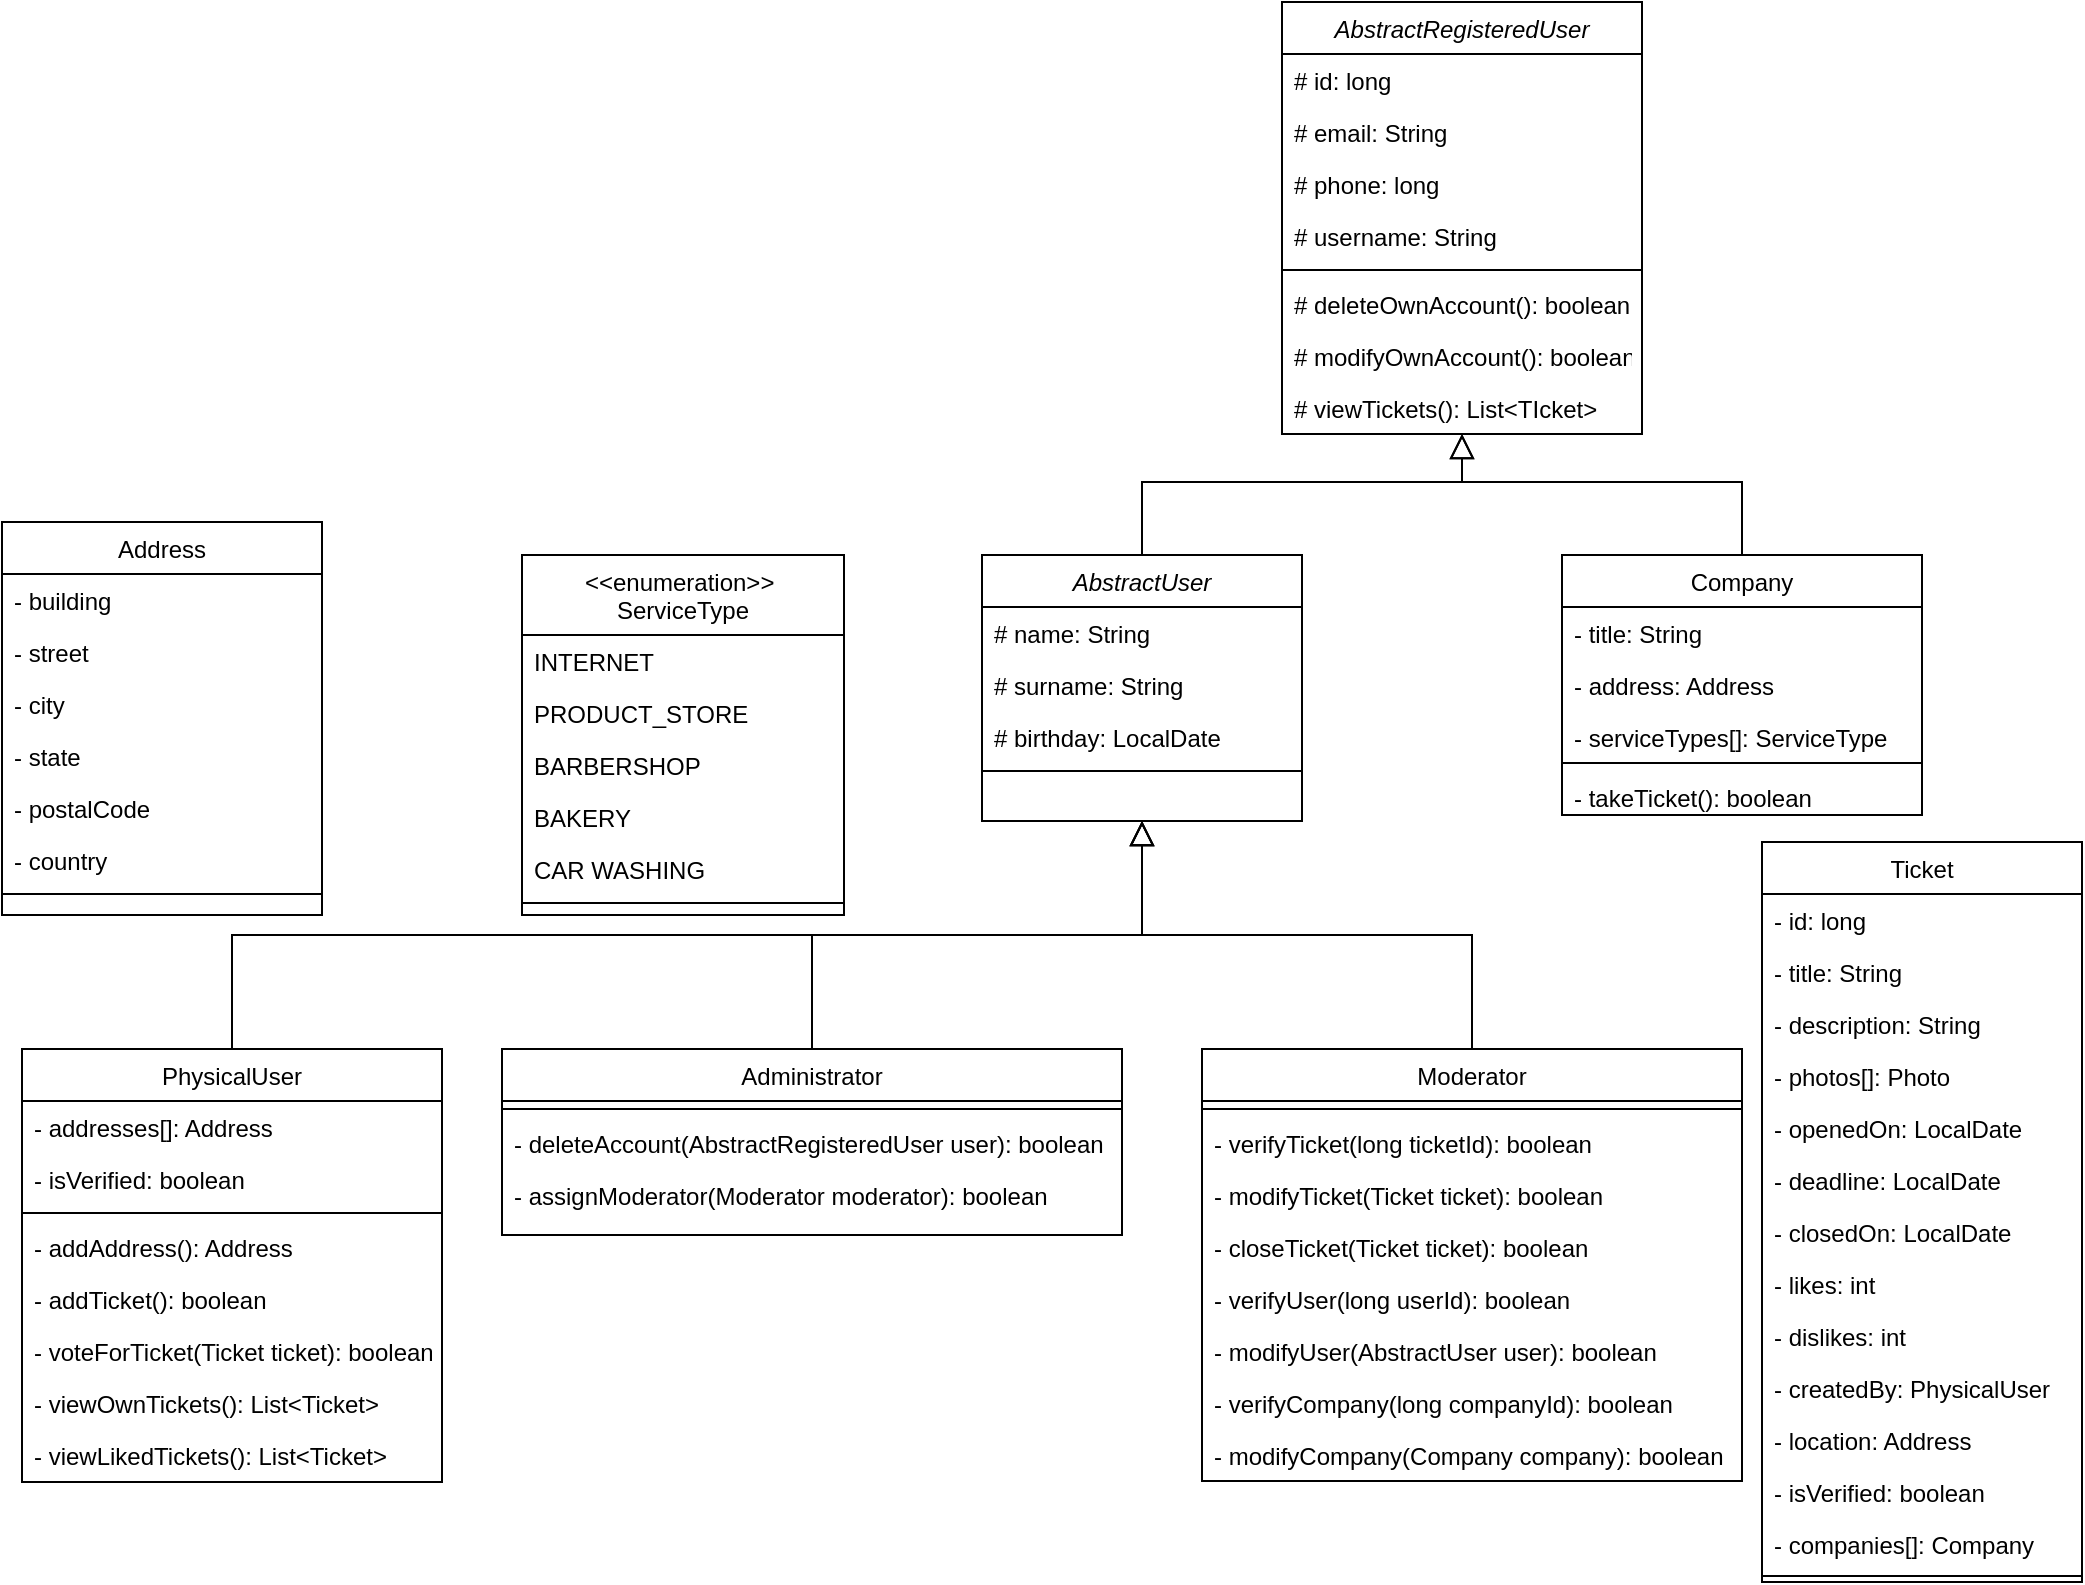 <mxfile version="13.11.0" type="device"><diagram id="C5RBs43oDa-KdzZeNtuy" name="Page-1"><mxGraphModel dx="2013" dy="1745" grid="1" gridSize="10" guides="1" tooltips="1" connect="1" arrows="1" fold="1" page="1" pageScale="1" pageWidth="827" pageHeight="1169" math="0" shadow="0"><root><mxCell id="WIyWlLk6GJQsqaUBKTNV-0"/><mxCell id="WIyWlLk6GJQsqaUBKTNV-1" parent="WIyWlLk6GJQsqaUBKTNV-0"/><mxCell id="zkfFHV4jXpPFQw0GAbJ--0" value="AbstractUser" style="swimlane;fontStyle=2;align=center;verticalAlign=top;childLayout=stackLayout;horizontal=1;startSize=26;horizontalStack=0;resizeParent=1;resizeLast=0;collapsible=1;marginBottom=0;rounded=0;shadow=0;strokeWidth=1;" parent="WIyWlLk6GJQsqaUBKTNV-1" vertex="1"><mxGeometry x="210" y="236.5" width="160" height="133" as="geometry"><mxRectangle x="230" y="140" width="160" height="26" as="alternateBounds"/></mxGeometry></mxCell><mxCell id="zkfFHV4jXpPFQw0GAbJ--2" value="# name: String&#xa;" style="text;align=left;verticalAlign=top;spacingLeft=4;spacingRight=4;overflow=hidden;rotatable=0;points=[[0,0.5],[1,0.5]];portConstraint=eastwest;rounded=0;shadow=0;html=0;" parent="zkfFHV4jXpPFQw0GAbJ--0" vertex="1"><mxGeometry y="26" width="160" height="26" as="geometry"/></mxCell><mxCell id="zkfFHV4jXpPFQw0GAbJ--3" value="# surname: String" style="text;align=left;verticalAlign=top;spacingLeft=4;spacingRight=4;overflow=hidden;rotatable=0;points=[[0,0.5],[1,0.5]];portConstraint=eastwest;rounded=0;shadow=0;html=0;" parent="zkfFHV4jXpPFQw0GAbJ--0" vertex="1"><mxGeometry y="52" width="160" height="26" as="geometry"/></mxCell><mxCell id="q872eu7OvxJ8_eSv7n3Q-4" value="# birthday: LocalDate" style="text;align=left;verticalAlign=top;spacingLeft=4;spacingRight=4;overflow=hidden;rotatable=0;points=[[0,0.5],[1,0.5]];portConstraint=eastwest;" parent="zkfFHV4jXpPFQw0GAbJ--0" vertex="1"><mxGeometry y="78" width="160" height="26" as="geometry"/></mxCell><mxCell id="zkfFHV4jXpPFQw0GAbJ--4" value="" style="line;html=1;strokeWidth=1;align=left;verticalAlign=middle;spacingTop=-1;spacingLeft=3;spacingRight=3;rotatable=0;labelPosition=right;points=[];portConstraint=eastwest;" parent="zkfFHV4jXpPFQw0GAbJ--0" vertex="1"><mxGeometry y="104" width="160" height="8" as="geometry"/></mxCell><mxCell id="zkfFHV4jXpPFQw0GAbJ--6" value="PhysicalUser" style="swimlane;fontStyle=0;align=center;verticalAlign=top;childLayout=stackLayout;horizontal=1;startSize=26;horizontalStack=0;resizeParent=1;resizeLast=0;collapsible=1;marginBottom=0;rounded=0;shadow=0;strokeWidth=1;" parent="WIyWlLk6GJQsqaUBKTNV-1" vertex="1"><mxGeometry x="-270" y="483.5" width="210" height="216.5" as="geometry"><mxRectangle x="130" y="380" width="160" height="26" as="alternateBounds"/></mxGeometry></mxCell><mxCell id="6zYXiYDMdZ6M6vd9xcqS-14" value="- addresses[]: Address" style="text;align=left;verticalAlign=top;spacingLeft=4;spacingRight=4;overflow=hidden;rotatable=0;points=[[0,0.5],[1,0.5]];portConstraint=eastwest;" parent="zkfFHV4jXpPFQw0GAbJ--6" vertex="1"><mxGeometry y="26" width="210" height="26" as="geometry"/></mxCell><mxCell id="6zYXiYDMdZ6M6vd9xcqS-16" value="- isVerified: boolean" style="text;align=left;verticalAlign=top;spacingLeft=4;spacingRight=4;overflow=hidden;rotatable=0;points=[[0,0.5],[1,0.5]];portConstraint=eastwest;" parent="zkfFHV4jXpPFQw0GAbJ--6" vertex="1"><mxGeometry y="52" width="210" height="26" as="geometry"/></mxCell><mxCell id="zkfFHV4jXpPFQw0GAbJ--9" value="" style="line;html=1;strokeWidth=1;align=left;verticalAlign=middle;spacingTop=-1;spacingLeft=3;spacingRight=3;rotatable=0;labelPosition=right;points=[];portConstraint=eastwest;" parent="zkfFHV4jXpPFQw0GAbJ--6" vertex="1"><mxGeometry y="78" width="210" height="8" as="geometry"/></mxCell><mxCell id="6zYXiYDMdZ6M6vd9xcqS-6" value="- addAddress(): Address" style="text;align=left;verticalAlign=top;spacingLeft=4;spacingRight=4;overflow=hidden;rotatable=0;points=[[0,0.5],[1,0.5]];portConstraint=eastwest;" parent="zkfFHV4jXpPFQw0GAbJ--6" vertex="1"><mxGeometry y="86" width="210" height="26" as="geometry"/></mxCell><mxCell id="6zYXiYDMdZ6M6vd9xcqS-7" value="- addTicket(): boolean" style="text;align=left;verticalAlign=top;spacingLeft=4;spacingRight=4;overflow=hidden;rotatable=0;points=[[0,0.5],[1,0.5]];portConstraint=eastwest;" parent="zkfFHV4jXpPFQw0GAbJ--6" vertex="1"><mxGeometry y="112" width="210" height="26" as="geometry"/></mxCell><mxCell id="6zYXiYDMdZ6M6vd9xcqS-8" value="- voteForTicket(Ticket ticket): boolean" style="text;align=left;verticalAlign=top;spacingLeft=4;spacingRight=4;overflow=hidden;rotatable=0;points=[[0,0.5],[1,0.5]];portConstraint=eastwest;" parent="zkfFHV4jXpPFQw0GAbJ--6" vertex="1"><mxGeometry y="138" width="210" height="26" as="geometry"/></mxCell><mxCell id="wPlkmek6dl3MvxsALLrD-10" value="- viewOwnTickets(): List&lt;Ticket&gt;" style="text;align=left;verticalAlign=top;spacingLeft=4;spacingRight=4;overflow=hidden;rotatable=0;points=[[0,0.5],[1,0.5]];portConstraint=eastwest;" vertex="1" parent="zkfFHV4jXpPFQw0GAbJ--6"><mxGeometry y="164" width="210" height="26" as="geometry"/></mxCell><mxCell id="wPlkmek6dl3MvxsALLrD-11" value="- viewLikedTickets(): List&lt;Ticket&gt;" style="text;align=left;verticalAlign=top;spacingLeft=4;spacingRight=4;overflow=hidden;rotatable=0;points=[[0,0.5],[1,0.5]];portConstraint=eastwest;" vertex="1" parent="zkfFHV4jXpPFQw0GAbJ--6"><mxGeometry y="190" width="210" height="26" as="geometry"/></mxCell><mxCell id="zkfFHV4jXpPFQw0GAbJ--12" value="" style="endArrow=block;endSize=10;endFill=0;shadow=0;strokeWidth=1;rounded=0;edgeStyle=elbowEdgeStyle;elbow=vertical;" parent="WIyWlLk6GJQsqaUBKTNV-1" source="zkfFHV4jXpPFQw0GAbJ--6" target="zkfFHV4jXpPFQw0GAbJ--0" edge="1"><mxGeometry width="160" relative="1" as="geometry"><mxPoint x="190" y="386.5" as="sourcePoint"/><mxPoint x="190" y="386.5" as="targetPoint"/></mxGeometry></mxCell><mxCell id="zkfFHV4jXpPFQw0GAbJ--13" value="Moderator" style="swimlane;fontStyle=0;align=center;verticalAlign=top;childLayout=stackLayout;horizontal=1;startSize=26;horizontalStack=0;resizeParent=1;resizeLast=0;collapsible=1;marginBottom=0;rounded=0;shadow=0;strokeWidth=1;" parent="WIyWlLk6GJQsqaUBKTNV-1" vertex="1"><mxGeometry x="320" y="483.5" width="270" height="216" as="geometry"><mxRectangle x="340" y="380" width="170" height="26" as="alternateBounds"/></mxGeometry></mxCell><mxCell id="zkfFHV4jXpPFQw0GAbJ--15" value="" style="line;html=1;strokeWidth=1;align=left;verticalAlign=middle;spacingTop=-1;spacingLeft=3;spacingRight=3;rotatable=0;labelPosition=right;points=[];portConstraint=eastwest;" parent="zkfFHV4jXpPFQw0GAbJ--13" vertex="1"><mxGeometry y="26" width="270" height="8" as="geometry"/></mxCell><mxCell id="6zYXiYDMdZ6M6vd9xcqS-4" value="- verifyTicket(long ticketId): boolean" style="text;align=left;verticalAlign=top;spacingLeft=4;spacingRight=4;overflow=hidden;rotatable=0;points=[[0,0.5],[1,0.5]];portConstraint=eastwest;" parent="zkfFHV4jXpPFQw0GAbJ--13" vertex="1"><mxGeometry y="34" width="270" height="26" as="geometry"/></mxCell><mxCell id="6zYXiYDMdZ6M6vd9xcqS-5" value="- modifyTicket(Ticket ticket): boolean" style="text;align=left;verticalAlign=top;spacingLeft=4;spacingRight=4;overflow=hidden;rotatable=0;points=[[0,0.5],[1,0.5]];portConstraint=eastwest;" parent="zkfFHV4jXpPFQw0GAbJ--13" vertex="1"><mxGeometry y="60" width="270" height="26" as="geometry"/></mxCell><mxCell id="wPlkmek6dl3MvxsALLrD-2" value="- closeTicket(Ticket ticket): boolean" style="text;align=left;verticalAlign=top;spacingLeft=4;spacingRight=4;overflow=hidden;rotatable=0;points=[[0,0.5],[1,0.5]];portConstraint=eastwest;" vertex="1" parent="zkfFHV4jXpPFQw0GAbJ--13"><mxGeometry y="86" width="270" height="26" as="geometry"/></mxCell><mxCell id="6zYXiYDMdZ6M6vd9xcqS-17" value="- verifyUser(long userId): boolean" style="text;align=left;verticalAlign=top;spacingLeft=4;spacingRight=4;overflow=hidden;rotatable=0;points=[[0,0.5],[1,0.5]];portConstraint=eastwest;" parent="zkfFHV4jXpPFQw0GAbJ--13" vertex="1"><mxGeometry y="112" width="270" height="26" as="geometry"/></mxCell><mxCell id="6zYXiYDMdZ6M6vd9xcqS-18" value="- modifyUser(AbstractUser user): boolean" style="text;align=left;verticalAlign=top;spacingLeft=4;spacingRight=4;overflow=hidden;rotatable=0;points=[[0,0.5],[1,0.5]];portConstraint=eastwest;" parent="zkfFHV4jXpPFQw0GAbJ--13" vertex="1"><mxGeometry y="138" width="270" height="26" as="geometry"/></mxCell><mxCell id="6zYXiYDMdZ6M6vd9xcqS-21" value="- verifyCompany(long companyId): boolean" style="text;align=left;verticalAlign=top;spacingLeft=4;spacingRight=4;overflow=hidden;rotatable=0;points=[[0,0.5],[1,0.5]];portConstraint=eastwest;" parent="zkfFHV4jXpPFQw0GAbJ--13" vertex="1"><mxGeometry y="164" width="270" height="26" as="geometry"/></mxCell><mxCell id="6zYXiYDMdZ6M6vd9xcqS-20" value="- modifyCompany(Company company): boolean" style="text;align=left;verticalAlign=top;spacingLeft=4;spacingRight=4;overflow=hidden;rotatable=0;points=[[0,0.5],[1,0.5]];portConstraint=eastwest;" parent="zkfFHV4jXpPFQw0GAbJ--13" vertex="1"><mxGeometry y="190" width="270" height="26" as="geometry"/></mxCell><mxCell id="zkfFHV4jXpPFQw0GAbJ--16" value="" style="endArrow=block;endSize=10;endFill=0;shadow=0;strokeWidth=1;rounded=0;edgeStyle=elbowEdgeStyle;elbow=vertical;" parent="WIyWlLk6GJQsqaUBKTNV-1" source="zkfFHV4jXpPFQw0GAbJ--13" target="zkfFHV4jXpPFQw0GAbJ--0" edge="1"><mxGeometry width="160" relative="1" as="geometry"><mxPoint x="200" y="556.5" as="sourcePoint"/><mxPoint x="300" y="454.5" as="targetPoint"/></mxGeometry></mxCell><mxCell id="zkfFHV4jXpPFQw0GAbJ--17" value="Address" style="swimlane;fontStyle=0;align=center;verticalAlign=top;childLayout=stackLayout;horizontal=1;startSize=26;horizontalStack=0;resizeParent=1;resizeLast=0;collapsible=1;marginBottom=0;rounded=0;shadow=0;strokeWidth=1;" parent="WIyWlLk6GJQsqaUBKTNV-1" vertex="1"><mxGeometry x="-280" y="220" width="160" height="196.5" as="geometry"><mxRectangle x="550" y="140" width="160" height="26" as="alternateBounds"/></mxGeometry></mxCell><mxCell id="6zYXiYDMdZ6M6vd9xcqS-22" value="- building" style="text;align=left;verticalAlign=top;spacingLeft=4;spacingRight=4;overflow=hidden;rotatable=0;points=[[0,0.5],[1,0.5]];portConstraint=eastwest;" parent="zkfFHV4jXpPFQw0GAbJ--17" vertex="1"><mxGeometry y="26" width="160" height="26" as="geometry"/></mxCell><mxCell id="q872eu7OvxJ8_eSv7n3Q-34" value="- street" style="text;align=left;verticalAlign=top;spacingLeft=4;spacingRight=4;overflow=hidden;rotatable=0;points=[[0,0.5],[1,0.5]];portConstraint=eastwest;" parent="zkfFHV4jXpPFQw0GAbJ--17" vertex="1"><mxGeometry y="52" width="160" height="26" as="geometry"/></mxCell><mxCell id="zkfFHV4jXpPFQw0GAbJ--19" value="- city" style="text;align=left;verticalAlign=top;spacingLeft=4;spacingRight=4;overflow=hidden;rotatable=0;points=[[0,0.5],[1,0.5]];portConstraint=eastwest;rounded=0;shadow=0;html=0;" parent="zkfFHV4jXpPFQw0GAbJ--17" vertex="1"><mxGeometry y="78" width="160" height="26" as="geometry"/></mxCell><mxCell id="zkfFHV4jXpPFQw0GAbJ--20" value="- state" style="text;align=left;verticalAlign=top;spacingLeft=4;spacingRight=4;overflow=hidden;rotatable=0;points=[[0,0.5],[1,0.5]];portConstraint=eastwest;rounded=0;shadow=0;html=0;" parent="zkfFHV4jXpPFQw0GAbJ--17" vertex="1"><mxGeometry y="104" width="160" height="26" as="geometry"/></mxCell><mxCell id="zkfFHV4jXpPFQw0GAbJ--21" value="- postalCode" style="text;align=left;verticalAlign=top;spacingLeft=4;spacingRight=4;overflow=hidden;rotatable=0;points=[[0,0.5],[1,0.5]];portConstraint=eastwest;rounded=0;shadow=0;html=0;" parent="zkfFHV4jXpPFQw0GAbJ--17" vertex="1"><mxGeometry y="130" width="160" height="26" as="geometry"/></mxCell><mxCell id="zkfFHV4jXpPFQw0GAbJ--22" value="- country" style="text;align=left;verticalAlign=top;spacingLeft=4;spacingRight=4;overflow=hidden;rotatable=0;points=[[0,0.5],[1,0.5]];portConstraint=eastwest;rounded=0;shadow=0;html=0;" parent="zkfFHV4jXpPFQw0GAbJ--17" vertex="1"><mxGeometry y="156" width="160" height="26" as="geometry"/></mxCell><mxCell id="zkfFHV4jXpPFQw0GAbJ--23" value="" style="line;html=1;strokeWidth=1;align=left;verticalAlign=middle;spacingTop=-1;spacingLeft=3;spacingRight=3;rotatable=0;labelPosition=right;points=[];portConstraint=eastwest;" parent="zkfFHV4jXpPFQw0GAbJ--17" vertex="1"><mxGeometry y="182" width="160" height="8" as="geometry"/></mxCell><mxCell id="q872eu7OvxJ8_eSv7n3Q-6" value="Company" style="swimlane;fontStyle=0;align=center;verticalAlign=top;childLayout=stackLayout;horizontal=1;startSize=26;horizontalStack=0;resizeParent=1;resizeLast=0;collapsible=1;marginBottom=0;rounded=0;shadow=0;strokeWidth=1;" parent="WIyWlLk6GJQsqaUBKTNV-1" vertex="1"><mxGeometry x="500" y="236.5" width="180" height="130" as="geometry"><mxRectangle x="230" y="140" width="160" height="26" as="alternateBounds"/></mxGeometry></mxCell><mxCell id="q872eu7OvxJ8_eSv7n3Q-8" value="- title: String&#xa;" style="text;align=left;verticalAlign=top;spacingLeft=4;spacingRight=4;overflow=hidden;rotatable=0;points=[[0,0.5],[1,0.5]];portConstraint=eastwest;rounded=0;shadow=0;html=0;" parent="q872eu7OvxJ8_eSv7n3Q-6" vertex="1"><mxGeometry y="26" width="180" height="26" as="geometry"/></mxCell><mxCell id="q872eu7OvxJ8_eSv7n3Q-9" value="- address: Address" style="text;align=left;verticalAlign=top;spacingLeft=4;spacingRight=4;overflow=hidden;rotatable=0;points=[[0,0.5],[1,0.5]];portConstraint=eastwest;rounded=0;shadow=0;html=0;" parent="q872eu7OvxJ8_eSv7n3Q-6" vertex="1"><mxGeometry y="52" width="180" height="26" as="geometry"/></mxCell><mxCell id="q872eu7OvxJ8_eSv7n3Q-24" value="- serviceTypes[]: ServiceType" style="text;align=left;verticalAlign=top;spacingLeft=4;spacingRight=4;overflow=hidden;rotatable=0;points=[[0,0.5],[1,0.5]];portConstraint=eastwest;rounded=0;shadow=0;html=0;" parent="q872eu7OvxJ8_eSv7n3Q-6" vertex="1"><mxGeometry y="78" width="180" height="22" as="geometry"/></mxCell><mxCell id="q872eu7OvxJ8_eSv7n3Q-13" value="" style="line;html=1;strokeWidth=1;align=left;verticalAlign=middle;spacingTop=-1;spacingLeft=3;spacingRight=3;rotatable=0;labelPosition=right;points=[];portConstraint=eastwest;" parent="q872eu7OvxJ8_eSv7n3Q-6" vertex="1"><mxGeometry y="100" width="180" height="8" as="geometry"/></mxCell><mxCell id="wPlkmek6dl3MvxsALLrD-5" value="- takeTicket(): boolean" style="text;align=left;verticalAlign=top;spacingLeft=4;spacingRight=4;overflow=hidden;rotatable=0;points=[[0,0.5],[1,0.5]];portConstraint=eastwest;rounded=0;shadow=0;html=0;" vertex="1" parent="q872eu7OvxJ8_eSv7n3Q-6"><mxGeometry y="108" width="180" height="22" as="geometry"/></mxCell><mxCell id="q872eu7OvxJ8_eSv7n3Q-14" value="AbstractRegisteredUser" style="swimlane;fontStyle=2;align=center;verticalAlign=top;childLayout=stackLayout;horizontal=1;startSize=26;horizontalStack=0;resizeParent=1;resizeLast=0;collapsible=1;marginBottom=0;rounded=0;shadow=0;strokeWidth=1;" parent="WIyWlLk6GJQsqaUBKTNV-1" vertex="1"><mxGeometry x="360" y="-40" width="180" height="216" as="geometry"><mxRectangle x="230" y="140" width="160" height="26" as="alternateBounds"/></mxGeometry></mxCell><mxCell id="q872eu7OvxJ8_eSv7n3Q-15" value="# id: long" style="text;align=left;verticalAlign=top;spacingLeft=4;spacingRight=4;overflow=hidden;rotatable=0;points=[[0,0.5],[1,0.5]];portConstraint=eastwest;" parent="q872eu7OvxJ8_eSv7n3Q-14" vertex="1"><mxGeometry y="26" width="180" height="26" as="geometry"/></mxCell><mxCell id="q872eu7OvxJ8_eSv7n3Q-18" value="# email: String" style="text;align=left;verticalAlign=top;spacingLeft=4;spacingRight=4;overflow=hidden;rotatable=0;points=[[0,0.5],[1,0.5]];portConstraint=eastwest;" parent="q872eu7OvxJ8_eSv7n3Q-14" vertex="1"><mxGeometry y="52" width="180" height="26" as="geometry"/></mxCell><mxCell id="q872eu7OvxJ8_eSv7n3Q-19" value="# phone: long" style="text;align=left;verticalAlign=top;spacingLeft=4;spacingRight=4;overflow=hidden;rotatable=0;points=[[0,0.5],[1,0.5]];portConstraint=eastwest;" parent="q872eu7OvxJ8_eSv7n3Q-14" vertex="1"><mxGeometry y="78" width="180" height="26" as="geometry"/></mxCell><mxCell id="wPlkmek6dl3MvxsALLrD-0" value="# username: String" style="text;align=left;verticalAlign=top;spacingLeft=4;spacingRight=4;overflow=hidden;rotatable=0;points=[[0,0.5],[1,0.5]];portConstraint=eastwest;" vertex="1" parent="q872eu7OvxJ8_eSv7n3Q-14"><mxGeometry y="104" width="180" height="26" as="geometry"/></mxCell><mxCell id="q872eu7OvxJ8_eSv7n3Q-21" value="" style="line;html=1;strokeWidth=1;align=left;verticalAlign=middle;spacingTop=-1;spacingLeft=3;spacingRight=3;rotatable=0;labelPosition=right;points=[];portConstraint=eastwest;" parent="q872eu7OvxJ8_eSv7n3Q-14" vertex="1"><mxGeometry y="130" width="180" height="8" as="geometry"/></mxCell><mxCell id="wPlkmek6dl3MvxsALLrD-4" value="# deleteOwnAccount(): boolean" style="text;align=left;verticalAlign=top;spacingLeft=4;spacingRight=4;overflow=hidden;rotatable=0;points=[[0,0.5],[1,0.5]];portConstraint=eastwest;" vertex="1" parent="q872eu7OvxJ8_eSv7n3Q-14"><mxGeometry y="138" width="180" height="26" as="geometry"/></mxCell><mxCell id="wPlkmek6dl3MvxsALLrD-9" value="# modifyOwnAccount(): boolean" style="text;align=left;verticalAlign=top;spacingLeft=4;spacingRight=4;overflow=hidden;rotatable=0;points=[[0,0.5],[1,0.5]];portConstraint=eastwest;" vertex="1" parent="q872eu7OvxJ8_eSv7n3Q-14"><mxGeometry y="164" width="180" height="26" as="geometry"/></mxCell><mxCell id="wPlkmek6dl3MvxsALLrD-8" value="# viewTickets(): List&lt;TIcket&gt;" style="text;align=left;verticalAlign=top;spacingLeft=4;spacingRight=4;overflow=hidden;rotatable=0;points=[[0,0.5],[1,0.5]];portConstraint=eastwest;" vertex="1" parent="q872eu7OvxJ8_eSv7n3Q-14"><mxGeometry y="190" width="180" height="26" as="geometry"/></mxCell><mxCell id="q872eu7OvxJ8_eSv7n3Q-22" value="" style="endArrow=block;endSize=10;endFill=0;shadow=0;strokeWidth=1;rounded=0;edgeStyle=elbowEdgeStyle;elbow=vertical;exitX=0.5;exitY=0;exitDx=0;exitDy=0;entryX=0.5;entryY=1;entryDx=0;entryDy=0;entryPerimeter=0;" parent="WIyWlLk6GJQsqaUBKTNV-1" source="q872eu7OvxJ8_eSv7n3Q-6" edge="1" target="wPlkmek6dl3MvxsALLrD-8"><mxGeometry width="160" relative="1" as="geometry"><mxPoint x="590" y="180" as="sourcePoint"/><mxPoint x="450" y="180" as="targetPoint"/><Array as="points"><mxPoint x="530" y="200"/></Array></mxGeometry></mxCell><mxCell id="q872eu7OvxJ8_eSv7n3Q-23" value="" style="endArrow=block;endSize=10;endFill=0;shadow=0;strokeWidth=1;rounded=0;edgeStyle=elbowEdgeStyle;elbow=vertical;exitX=0.5;exitY=0;exitDx=0;exitDy=0;entryX=0.5;entryY=1;entryDx=0;entryDy=0;entryPerimeter=0;" parent="WIyWlLk6GJQsqaUBKTNV-1" source="zkfFHV4jXpPFQw0GAbJ--0" edge="1" target="wPlkmek6dl3MvxsALLrD-8"><mxGeometry width="160" relative="1" as="geometry"><mxPoint x="590" y="213" as="sourcePoint"/><mxPoint x="450" y="170" as="targetPoint"/><Array as="points"><mxPoint x="380" y="200"/></Array></mxGeometry></mxCell><mxCell id="q872eu7OvxJ8_eSv7n3Q-25" value="&lt;&lt;enumeration&gt;&gt; &#xa;ServiceType" style="swimlane;fontStyle=0;align=center;verticalAlign=top;childLayout=stackLayout;horizontal=1;startSize=40;horizontalStack=0;resizeParent=1;resizeLast=0;collapsible=1;marginBottom=0;rounded=0;shadow=0;strokeWidth=1;" parent="WIyWlLk6GJQsqaUBKTNV-1" vertex="1"><mxGeometry x="-20" y="236.5" width="161" height="180" as="geometry"><mxRectangle x="230" y="140" width="160" height="26" as="alternateBounds"/></mxGeometry></mxCell><mxCell id="q872eu7OvxJ8_eSv7n3Q-26" value="INTERNET" style="text;align=left;verticalAlign=top;spacingLeft=4;spacingRight=4;overflow=hidden;rotatable=0;points=[[0,0.5],[1,0.5]];portConstraint=eastwest;rounded=0;shadow=0;html=0;" parent="q872eu7OvxJ8_eSv7n3Q-25" vertex="1"><mxGeometry y="40" width="161" height="26" as="geometry"/></mxCell><mxCell id="q872eu7OvxJ8_eSv7n3Q-30" value="PRODUCT_STORE" style="text;align=left;verticalAlign=top;spacingLeft=4;spacingRight=4;overflow=hidden;rotatable=0;points=[[0,0.5],[1,0.5]];portConstraint=eastwest;rounded=0;shadow=0;html=0;" parent="q872eu7OvxJ8_eSv7n3Q-25" vertex="1"><mxGeometry y="66" width="161" height="26" as="geometry"/></mxCell><mxCell id="q872eu7OvxJ8_eSv7n3Q-31" value="BARBERSHOP" style="text;align=left;verticalAlign=top;spacingLeft=4;spacingRight=4;overflow=hidden;rotatable=0;points=[[0,0.5],[1,0.5]];portConstraint=eastwest;rounded=0;shadow=0;html=0;" parent="q872eu7OvxJ8_eSv7n3Q-25" vertex="1"><mxGeometry y="92" width="161" height="26" as="geometry"/></mxCell><mxCell id="q872eu7OvxJ8_eSv7n3Q-32" value="BAKERY" style="text;align=left;verticalAlign=top;spacingLeft=4;spacingRight=4;overflow=hidden;rotatable=0;points=[[0,0.5],[1,0.5]];portConstraint=eastwest;rounded=0;shadow=0;html=0;" parent="q872eu7OvxJ8_eSv7n3Q-25" vertex="1"><mxGeometry y="118" width="161" height="26" as="geometry"/></mxCell><mxCell id="q872eu7OvxJ8_eSv7n3Q-33" value="CAR WASHING" style="text;align=left;verticalAlign=top;spacingLeft=4;spacingRight=4;overflow=hidden;rotatable=0;points=[[0,0.5],[1,0.5]];portConstraint=eastwest;rounded=0;shadow=0;html=0;" parent="q872eu7OvxJ8_eSv7n3Q-25" vertex="1"><mxGeometry y="144" width="161" height="26" as="geometry"/></mxCell><mxCell id="q872eu7OvxJ8_eSv7n3Q-29" value="" style="line;html=1;strokeWidth=1;align=left;verticalAlign=middle;spacingTop=-1;spacingLeft=3;spacingRight=3;rotatable=0;labelPosition=right;points=[];portConstraint=eastwest;" parent="q872eu7OvxJ8_eSv7n3Q-25" vertex="1"><mxGeometry y="170" width="161" height="8" as="geometry"/></mxCell><mxCell id="q872eu7OvxJ8_eSv7n3Q-42" value="Ticket" style="swimlane;fontStyle=0;align=center;verticalAlign=top;childLayout=stackLayout;horizontal=1;startSize=26;horizontalStack=0;resizeParent=1;resizeLast=0;collapsible=1;marginBottom=0;rounded=0;shadow=0;strokeWidth=1;" parent="WIyWlLk6GJQsqaUBKTNV-1" vertex="1"><mxGeometry x="600" y="380" width="160" height="370" as="geometry"><mxRectangle x="230" y="140" width="160" height="26" as="alternateBounds"/></mxGeometry></mxCell><mxCell id="q872eu7OvxJ8_eSv7n3Q-43" value="- id: long&#xa;" style="text;align=left;verticalAlign=top;spacingLeft=4;spacingRight=4;overflow=hidden;rotatable=0;points=[[0,0.5],[1,0.5]];portConstraint=eastwest;rounded=0;shadow=0;html=0;" parent="q872eu7OvxJ8_eSv7n3Q-42" vertex="1"><mxGeometry y="26" width="160" height="26" as="geometry"/></mxCell><mxCell id="q872eu7OvxJ8_eSv7n3Q-44" value="- title: String" style="text;align=left;verticalAlign=top;spacingLeft=4;spacingRight=4;overflow=hidden;rotatable=0;points=[[0,0.5],[1,0.5]];portConstraint=eastwest;rounded=0;shadow=0;html=0;" parent="q872eu7OvxJ8_eSv7n3Q-42" vertex="1"><mxGeometry y="52" width="160" height="26" as="geometry"/></mxCell><mxCell id="q872eu7OvxJ8_eSv7n3Q-45" value="- description: String" style="text;align=left;verticalAlign=top;spacingLeft=4;spacingRight=4;overflow=hidden;rotatable=0;points=[[0,0.5],[1,0.5]];portConstraint=eastwest;" parent="q872eu7OvxJ8_eSv7n3Q-42" vertex="1"><mxGeometry y="78" width="160" height="26" as="geometry"/></mxCell><mxCell id="q872eu7OvxJ8_eSv7n3Q-52" value="- photos[]: Photo" style="text;align=left;verticalAlign=top;spacingLeft=4;spacingRight=4;overflow=hidden;rotatable=0;points=[[0,0.5],[1,0.5]];portConstraint=eastwest;" parent="q872eu7OvxJ8_eSv7n3Q-42" vertex="1"><mxGeometry y="104" width="160" height="26" as="geometry"/></mxCell><mxCell id="q872eu7OvxJ8_eSv7n3Q-48" value="- openedOn: LocalDate" style="text;align=left;verticalAlign=top;spacingLeft=4;spacingRight=4;overflow=hidden;rotatable=0;points=[[0,0.5],[1,0.5]];portConstraint=eastwest;" parent="q872eu7OvxJ8_eSv7n3Q-42" vertex="1"><mxGeometry y="130" width="160" height="26" as="geometry"/></mxCell><mxCell id="wPlkmek6dl3MvxsALLrD-1" value="- deadline: LocalDate" style="text;align=left;verticalAlign=top;spacingLeft=4;spacingRight=4;overflow=hidden;rotatable=0;points=[[0,0.5],[1,0.5]];portConstraint=eastwest;rounded=0;shadow=0;html=0;" vertex="1" parent="q872eu7OvxJ8_eSv7n3Q-42"><mxGeometry y="156" width="160" height="26" as="geometry"/></mxCell><mxCell id="q872eu7OvxJ8_eSv7n3Q-47" value="- closedOn: LocalDate" style="text;align=left;verticalAlign=top;spacingLeft=4;spacingRight=4;overflow=hidden;rotatable=0;points=[[0,0.5],[1,0.5]];portConstraint=eastwest;rounded=0;shadow=0;html=0;" parent="q872eu7OvxJ8_eSv7n3Q-42" vertex="1"><mxGeometry y="182" width="160" height="26" as="geometry"/></mxCell><mxCell id="q872eu7OvxJ8_eSv7n3Q-49" value="- likes: int" style="text;align=left;verticalAlign=top;spacingLeft=4;spacingRight=4;overflow=hidden;rotatable=0;points=[[0,0.5],[1,0.5]];portConstraint=eastwest;rounded=0;shadow=0;html=0;" parent="q872eu7OvxJ8_eSv7n3Q-42" vertex="1"><mxGeometry y="208" width="160" height="26" as="geometry"/></mxCell><mxCell id="q872eu7OvxJ8_eSv7n3Q-51" value="- dislikes: int" style="text;align=left;verticalAlign=top;spacingLeft=4;spacingRight=4;overflow=hidden;rotatable=0;points=[[0,0.5],[1,0.5]];portConstraint=eastwest;rounded=0;shadow=0;html=0;" parent="q872eu7OvxJ8_eSv7n3Q-42" vertex="1"><mxGeometry y="234" width="160" height="26" as="geometry"/></mxCell><mxCell id="q872eu7OvxJ8_eSv7n3Q-53" value="- createdBy: PhysicalUser" style="text;align=left;verticalAlign=top;spacingLeft=4;spacingRight=4;overflow=hidden;rotatable=0;points=[[0,0.5],[1,0.5]];portConstraint=eastwest;rounded=0;shadow=0;html=0;" parent="q872eu7OvxJ8_eSv7n3Q-42" vertex="1"><mxGeometry y="260" width="160" height="26" as="geometry"/></mxCell><mxCell id="q872eu7OvxJ8_eSv7n3Q-54" value="- location: Address" style="text;align=left;verticalAlign=top;spacingLeft=4;spacingRight=4;overflow=hidden;rotatable=0;points=[[0,0.5],[1,0.5]];portConstraint=eastwest;rounded=0;shadow=0;html=0;" parent="q872eu7OvxJ8_eSv7n3Q-42" vertex="1"><mxGeometry y="286" width="160" height="26" as="geometry"/></mxCell><mxCell id="6zYXiYDMdZ6M6vd9xcqS-0" value="- isVerified: boolean" style="text;align=left;verticalAlign=top;spacingLeft=4;spacingRight=4;overflow=hidden;rotatable=0;points=[[0,0.5],[1,0.5]];portConstraint=eastwest;rounded=0;shadow=0;html=0;" parent="q872eu7OvxJ8_eSv7n3Q-42" vertex="1"><mxGeometry y="312" width="160" height="26" as="geometry"/></mxCell><mxCell id="wPlkmek6dl3MvxsALLrD-7" value="- companies[]: Company" style="text;align=left;verticalAlign=top;spacingLeft=4;spacingRight=4;overflow=hidden;rotatable=0;points=[[0,0.5],[1,0.5]];portConstraint=eastwest;rounded=0;shadow=0;html=0;" vertex="1" parent="q872eu7OvxJ8_eSv7n3Q-42"><mxGeometry y="338" width="160" height="26" as="geometry"/></mxCell><mxCell id="q872eu7OvxJ8_eSv7n3Q-46" value="" style="line;html=1;strokeWidth=1;align=left;verticalAlign=middle;spacingTop=-1;spacingLeft=3;spacingRight=3;rotatable=0;labelPosition=right;points=[];portConstraint=eastwest;" parent="q872eu7OvxJ8_eSv7n3Q-42" vertex="1"><mxGeometry y="364" width="160" height="6" as="geometry"/></mxCell><mxCell id="6zYXiYDMdZ6M6vd9xcqS-9" value="Administrator" style="swimlane;fontStyle=0;align=center;verticalAlign=top;childLayout=stackLayout;horizontal=1;startSize=26;horizontalStack=0;resizeParent=1;resizeLast=0;collapsible=1;marginBottom=0;rounded=0;shadow=0;strokeWidth=1;" parent="WIyWlLk6GJQsqaUBKTNV-1" vertex="1"><mxGeometry x="-30" y="483.5" width="310" height="93" as="geometry"><mxRectangle x="340" y="380" width="170" height="26" as="alternateBounds"/></mxGeometry></mxCell><mxCell id="6zYXiYDMdZ6M6vd9xcqS-11" value="" style="line;html=1;strokeWidth=1;align=left;verticalAlign=middle;spacingTop=-1;spacingLeft=3;spacingRight=3;rotatable=0;labelPosition=right;points=[];portConstraint=eastwest;" parent="6zYXiYDMdZ6M6vd9xcqS-9" vertex="1"><mxGeometry y="26" width="310" height="8" as="geometry"/></mxCell><mxCell id="6zYXiYDMdZ6M6vd9xcqS-12" value="- deleteAccount(AbstractRegisteredUser user): boolean" style="text;align=left;verticalAlign=top;spacingLeft=4;spacingRight=4;overflow=hidden;rotatable=0;points=[[0,0.5],[1,0.5]];portConstraint=eastwest;" parent="6zYXiYDMdZ6M6vd9xcqS-9" vertex="1"><mxGeometry y="34" width="310" height="26" as="geometry"/></mxCell><mxCell id="6zYXiYDMdZ6M6vd9xcqS-13" value="- assignModerator(Moderator moderator): boolean" style="text;align=left;verticalAlign=top;spacingLeft=4;spacingRight=4;overflow=hidden;rotatable=0;points=[[0,0.5],[1,0.5]];portConstraint=eastwest;" parent="6zYXiYDMdZ6M6vd9xcqS-9" vertex="1"><mxGeometry y="60" width="310" height="26" as="geometry"/></mxCell><mxCell id="6zYXiYDMdZ6M6vd9xcqS-15" value="" style="endArrow=block;endSize=10;endFill=0;shadow=0;strokeWidth=1;rounded=0;edgeStyle=elbowEdgeStyle;elbow=vertical;entryX=0.5;entryY=1;entryDx=0;entryDy=0;" parent="WIyWlLk6GJQsqaUBKTNV-1" source="6zYXiYDMdZ6M6vd9xcqS-9" target="zkfFHV4jXpPFQw0GAbJ--0" edge="1"><mxGeometry width="160" relative="1" as="geometry"><mxPoint x="445" y="493.5" as="sourcePoint"/><mxPoint x="300" y="379.5" as="targetPoint"/></mxGeometry></mxCell></root></mxGraphModel></diagram></mxfile>